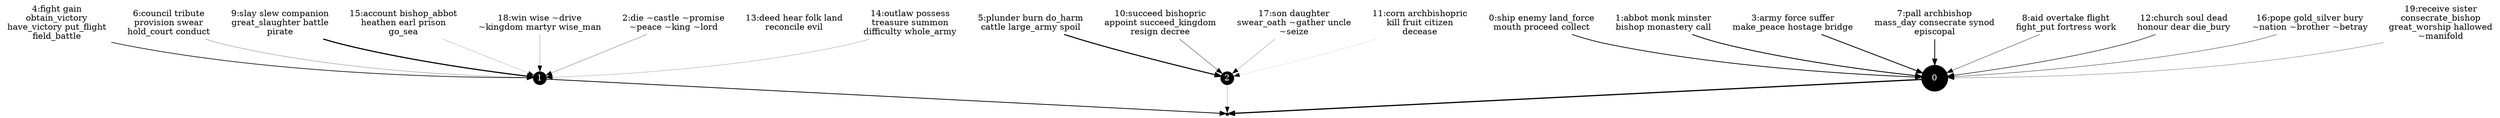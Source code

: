 strict digraph {
	node [shape=point];
	n1_0 -> n2_0 [penwidth=1.94];
	n0_0 -> n1_0 [penwidth=1.20];
	n0_1 -> n1_0 [penwidth=1.37];
	n0_3 -> n1_0 [penwidth=1.40];
	n0_4 -> n1_1 [penwidth=1.05];
	n0_5 -> n1_2 [penwidth=1.71];
	n0_6 -> n1_1 [penwidth=0.32];
	n0_7 -> n1_0 [penwidth=1.26];
	n0_8 -> n1_0 [penwidth=0.52];
	n0_9 -> n1_1 [penwidth=1.87];
	n0_10 -> n1_2 [penwidth=0.51];
	n0_12 -> n1_0 [penwidth=0.83];
	n0_15 -> n1_1 [penwidth=0.19];
	n0_16 -> n1_0 [penwidth=0.54];
	n0_17 -> n1_2 [penwidth=0.26];
	n0_18 -> n1_1 [penwidth=0.27];
	n0_19 -> n1_0 [penwidth=0.36];
	n1_1 -> n2_0 [penwidth=1.22];
	n0_2 -> n1_1 [penwidth=0.35];
	n0_13 -> n1_1 [penwidth=0.00];
	n0_14 -> n1_1 [penwidth=0.24];
	n1_2 -> n2_0 [penwidth=0.25];
	n0_11 -> n1_2 [penwidth=0.08];
	n1_0 [shape=circle,margin="0,0",style=filled,fillcolor=black,fontcolor=white,height=0.60,label="0"]
	n0_0 [label="0:ship enemy land_force
mouth proceed collect",shape=none,fontcolor="black"]
	n0_1 [label="1:abbot monk minster
bishop monastery call",shape=none,fontcolor="black"]
	n0_3 [label="3:army force suffer
make_peace hostage bridge",shape=none,fontcolor="black"]
	n0_4 [label="4:fight gain
obtain_victory
have_victory put_flight
field_battle",shape=none,fontcolor="black"]
	n0_5 [label="5:plunder burn do_harm
cattle large_army spoil",shape=none,fontcolor="black"]
	n0_6 [label="6:council tribute
provision swear
hold_court conduct",shape=none,fontcolor="black"]
	n0_7 [label="7:pall archbishop
mass_day consecrate synod
episcopal",shape=none,fontcolor="black"]
	n0_8 [label="8:aid overtake flight
fight_put fortress work",shape=none,fontcolor="black"]
	n0_9 [label="9:slay slew companion
great_slaughter battle
pirate",shape=none,fontcolor="black"]
	n0_10 [label="10:succeed bishopric
appoint succeed_kingdom
resign decree",shape=none,fontcolor="black"]
	n0_12 [label="12:church soul dead
honour dear die_bury",shape=none,fontcolor="black"]
	n0_15 [label="15:account bishop_abbot
heathen earl prison
go_sea",shape=none,fontcolor="black"]
	n0_16 [label="16:pope gold_silver bury
~nation ~brother ~betray",shape=none,fontcolor="black"]
	n0_17 [label="17:son daughter
swear_oath ~gather uncle
~seize",shape=none,fontcolor="black"]
	n0_18 [label="18:win wise ~drive
~kingdom martyr wise_man",shape=none,fontcolor="black"]
	n0_19 [label="19:receive sister
consecrate_bishop
great_worship hallowed
~manifold",shape=none,fontcolor="black"]
	n1_1 [shape=circle,margin="0,0",style=filled,fillcolor=black,fontcolor=white,height=0.25,label="1"]
	n0_2 [label="2:die ~castle ~promise
~peace ~king ~lord",shape=none,fontcolor="black"]
	n0_13 [label="13:deed hear folk land
reconcile evil",shape=none,fontcolor="black"]
	n0_14 [label="14:outlaw possess
treasure summon
difficulty whole_army",shape=none,fontcolor="black"]
	n1_2 [shape=circle,margin="0,0",style=filled,fillcolor=black,fontcolor=white,height=0.06,label="2"]
	n0_11 [label="11:corn archbishopric
kill fruit citizen
decease",shape=none,fontcolor="black"]
	n2_0 [shape=point,height=0.06]
}